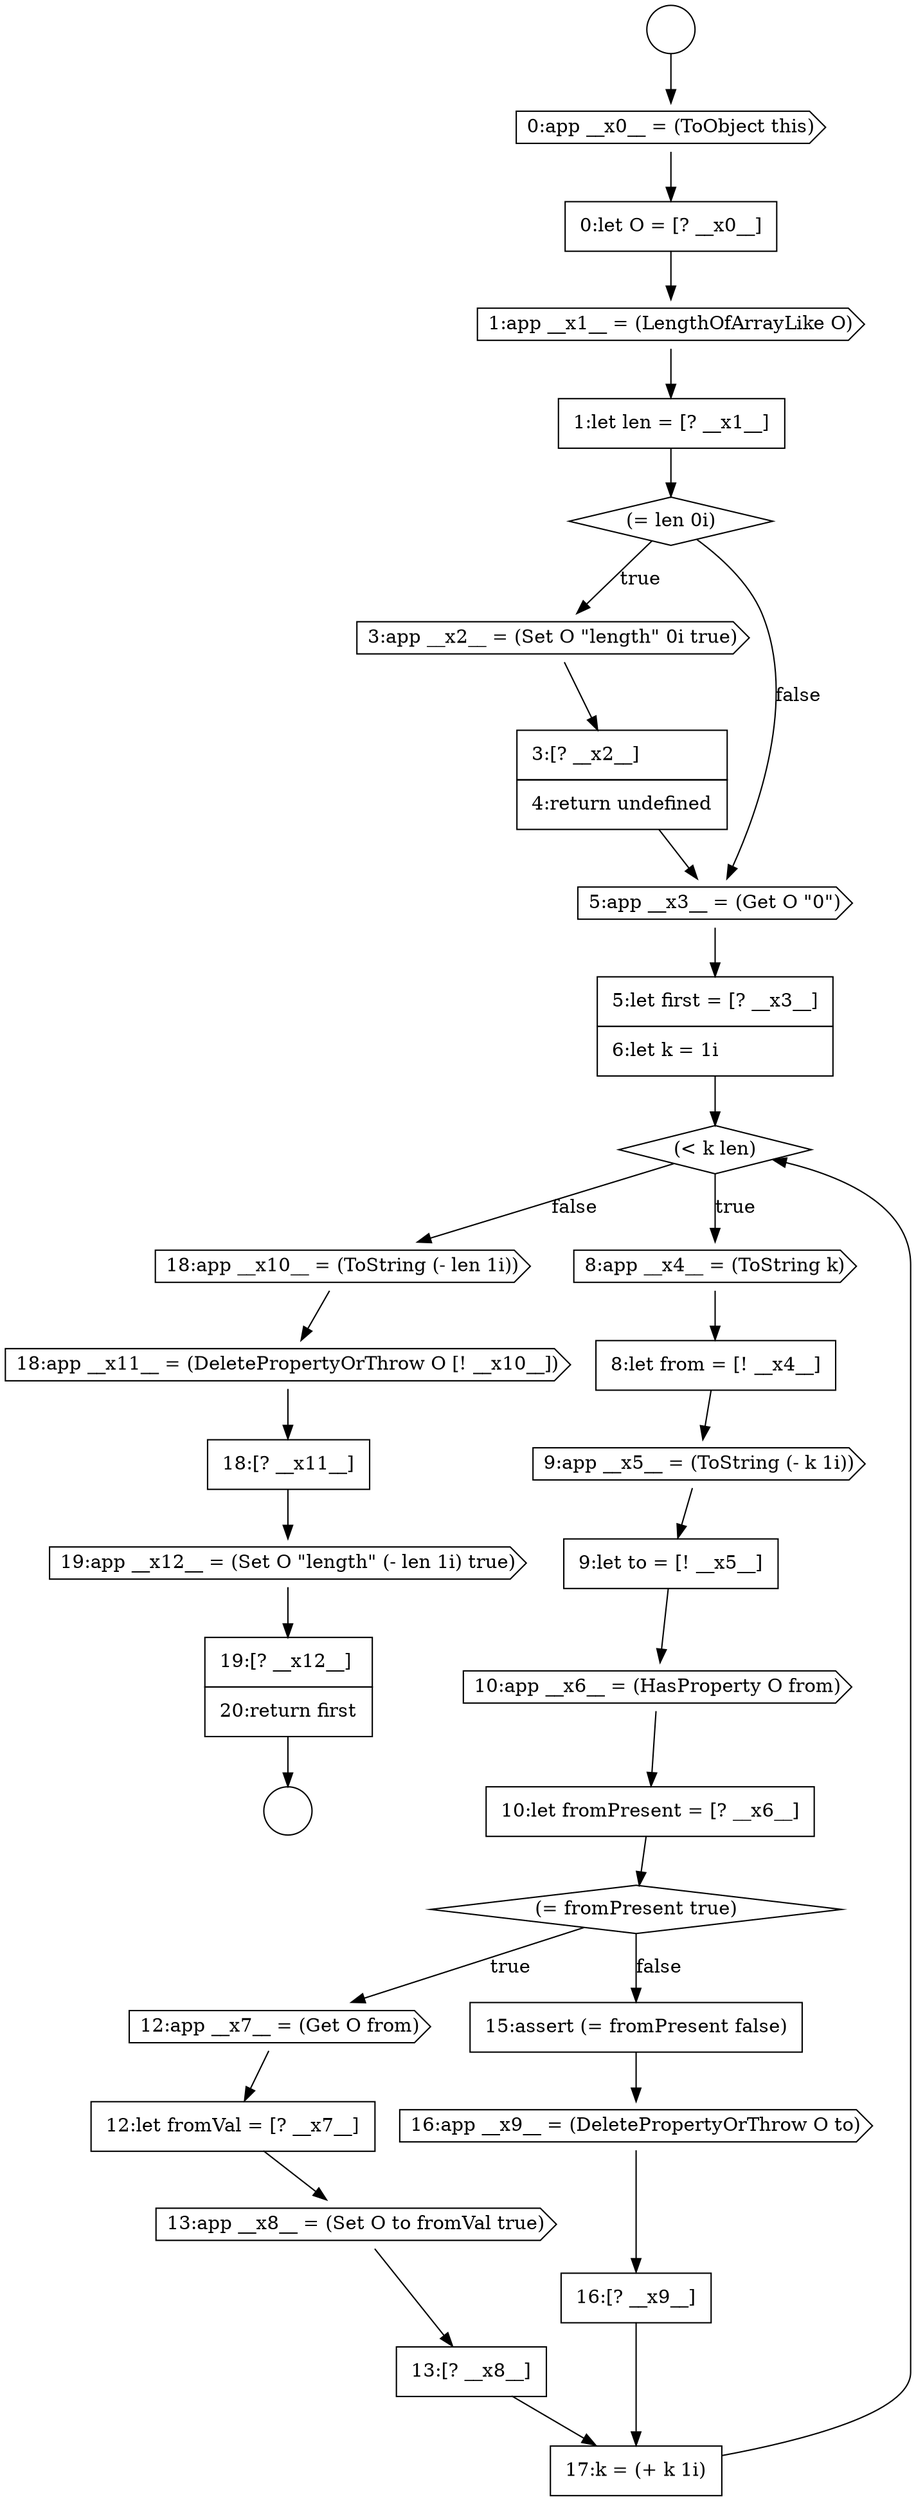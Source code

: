 digraph {
  node16402 [shape=cds, label=<<font color="black">19:app __x12__ = (Set O &quot;length&quot; (- len 1i) true)</font>> color="black" fillcolor="white" style=filled]
  node16376 [shape=cds, label=<<font color="black">1:app __x1__ = (LengthOfArrayLike O)</font>> color="black" fillcolor="white" style=filled]
  node16379 [shape=cds, label=<<font color="black">3:app __x2__ = (Set O &quot;length&quot; 0i true)</font>> color="black" fillcolor="white" style=filled]
  node16401 [shape=none, margin=0, label=<<font color="black">
    <table border="0" cellborder="1" cellspacing="0" cellpadding="10">
      <tr><td align="left">18:[? __x11__]</td></tr>
    </table>
  </font>> color="black" fillcolor="white" style=filled]
  node16381 [shape=cds, label=<<font color="black">5:app __x3__ = (Get O &quot;0&quot;)</font>> color="black" fillcolor="white" style=filled]
  node16377 [shape=none, margin=0, label=<<font color="black">
    <table border="0" cellborder="1" cellspacing="0" cellpadding="10">
      <tr><td align="left">1:let len = [? __x1__]</td></tr>
    </table>
  </font>> color="black" fillcolor="white" style=filled]
  node16378 [shape=diamond, label=<<font color="black">(= len 0i)</font>> color="black" fillcolor="white" style=filled]
  node16373 [shape=circle label=" " color="black" fillcolor="white" style=filled]
  node16383 [shape=diamond, label=<<font color="black">(&lt; k len)</font>> color="black" fillcolor="white" style=filled]
  node16372 [shape=circle label=" " color="black" fillcolor="white" style=filled]
  node16387 [shape=none, margin=0, label=<<font color="black">
    <table border="0" cellborder="1" cellspacing="0" cellpadding="10">
      <tr><td align="left">9:let to = [! __x5__]</td></tr>
    </table>
  </font>> color="black" fillcolor="white" style=filled]
  node16398 [shape=none, margin=0, label=<<font color="black">
    <table border="0" cellborder="1" cellspacing="0" cellpadding="10">
      <tr><td align="left">17:k = (+ k 1i)</td></tr>
    </table>
  </font>> color="black" fillcolor="white" style=filled]
  node16391 [shape=cds, label=<<font color="black">12:app __x7__ = (Get O from)</font>> color="black" fillcolor="white" style=filled]
  node16394 [shape=none, margin=0, label=<<font color="black">
    <table border="0" cellborder="1" cellspacing="0" cellpadding="10">
      <tr><td align="left">13:[? __x8__]</td></tr>
    </table>
  </font>> color="black" fillcolor="white" style=filled]
  node16399 [shape=cds, label=<<font color="black">18:app __x10__ = (ToString (- len 1i))</font>> color="black" fillcolor="white" style=filled]
  node16386 [shape=cds, label=<<font color="black">9:app __x5__ = (ToString (- k 1i))</font>> color="black" fillcolor="white" style=filled]
  node16375 [shape=none, margin=0, label=<<font color="black">
    <table border="0" cellborder="1" cellspacing="0" cellpadding="10">
      <tr><td align="left">0:let O = [? __x0__]</td></tr>
    </table>
  </font>> color="black" fillcolor="white" style=filled]
  node16380 [shape=none, margin=0, label=<<font color="black">
    <table border="0" cellborder="1" cellspacing="0" cellpadding="10">
      <tr><td align="left">3:[? __x2__]</td></tr>
      <tr><td align="left">4:return undefined</td></tr>
    </table>
  </font>> color="black" fillcolor="white" style=filled]
  node16395 [shape=none, margin=0, label=<<font color="black">
    <table border="0" cellborder="1" cellspacing="0" cellpadding="10">
      <tr><td align="left">15:assert (= fromPresent false)</td></tr>
    </table>
  </font>> color="black" fillcolor="white" style=filled]
  node16390 [shape=diamond, label=<<font color="black">(= fromPresent true)</font>> color="black" fillcolor="white" style=filled]
  node16400 [shape=cds, label=<<font color="black">18:app __x11__ = (DeletePropertyOrThrow O [! __x10__])</font>> color="black" fillcolor="white" style=filled]
  node16385 [shape=none, margin=0, label=<<font color="black">
    <table border="0" cellborder="1" cellspacing="0" cellpadding="10">
      <tr><td align="left">8:let from = [! __x4__]</td></tr>
    </table>
  </font>> color="black" fillcolor="white" style=filled]
  node16389 [shape=none, margin=0, label=<<font color="black">
    <table border="0" cellborder="1" cellspacing="0" cellpadding="10">
      <tr><td align="left">10:let fromPresent = [? __x6__]</td></tr>
    </table>
  </font>> color="black" fillcolor="white" style=filled]
  node16396 [shape=cds, label=<<font color="black">16:app __x9__ = (DeletePropertyOrThrow O to)</font>> color="black" fillcolor="white" style=filled]
  node16384 [shape=cds, label=<<font color="black">8:app __x4__ = (ToString k)</font>> color="black" fillcolor="white" style=filled]
  node16374 [shape=cds, label=<<font color="black">0:app __x0__ = (ToObject this)</font>> color="black" fillcolor="white" style=filled]
  node16397 [shape=none, margin=0, label=<<font color="black">
    <table border="0" cellborder="1" cellspacing="0" cellpadding="10">
      <tr><td align="left">16:[? __x9__]</td></tr>
    </table>
  </font>> color="black" fillcolor="white" style=filled]
  node16388 [shape=cds, label=<<font color="black">10:app __x6__ = (HasProperty O from)</font>> color="black" fillcolor="white" style=filled]
  node16403 [shape=none, margin=0, label=<<font color="black">
    <table border="0" cellborder="1" cellspacing="0" cellpadding="10">
      <tr><td align="left">19:[? __x12__]</td></tr>
      <tr><td align="left">20:return first</td></tr>
    </table>
  </font>> color="black" fillcolor="white" style=filled]
  node16382 [shape=none, margin=0, label=<<font color="black">
    <table border="0" cellborder="1" cellspacing="0" cellpadding="10">
      <tr><td align="left">5:let first = [? __x3__]</td></tr>
      <tr><td align="left">6:let k = 1i</td></tr>
    </table>
  </font>> color="black" fillcolor="white" style=filled]
  node16393 [shape=cds, label=<<font color="black">13:app __x8__ = (Set O to fromVal true)</font>> color="black" fillcolor="white" style=filled]
  node16392 [shape=none, margin=0, label=<<font color="black">
    <table border="0" cellborder="1" cellspacing="0" cellpadding="10">
      <tr><td align="left">12:let fromVal = [? __x7__]</td></tr>
    </table>
  </font>> color="black" fillcolor="white" style=filled]
  node16401 -> node16402 [ color="black"]
  node16381 -> node16382 [ color="black"]
  node16379 -> node16380 [ color="black"]
  node16375 -> node16376 [ color="black"]
  node16377 -> node16378 [ color="black"]
  node16388 -> node16389 [ color="black"]
  node16397 -> node16398 [ color="black"]
  node16383 -> node16384 [label=<<font color="black">true</font>> color="black"]
  node16383 -> node16399 [label=<<font color="black">false</font>> color="black"]
  node16380 -> node16381 [ color="black"]
  node16392 -> node16393 [ color="black"]
  node16385 -> node16386 [ color="black"]
  node16393 -> node16394 [ color="black"]
  node16389 -> node16390 [ color="black"]
  node16396 -> node16397 [ color="black"]
  node16394 -> node16398 [ color="black"]
  node16378 -> node16379 [label=<<font color="black">true</font>> color="black"]
  node16378 -> node16381 [label=<<font color="black">false</font>> color="black"]
  node16398 -> node16383 [ color="black"]
  node16391 -> node16392 [ color="black"]
  node16387 -> node16388 [ color="black"]
  node16403 -> node16373 [ color="black"]
  node16376 -> node16377 [ color="black"]
  node16399 -> node16400 [ color="black"]
  node16384 -> node16385 [ color="black"]
  node16390 -> node16391 [label=<<font color="black">true</font>> color="black"]
  node16390 -> node16395 [label=<<font color="black">false</font>> color="black"]
  node16372 -> node16374 [ color="black"]
  node16402 -> node16403 [ color="black"]
  node16386 -> node16387 [ color="black"]
  node16400 -> node16401 [ color="black"]
  node16395 -> node16396 [ color="black"]
  node16382 -> node16383 [ color="black"]
  node16374 -> node16375 [ color="black"]
}
